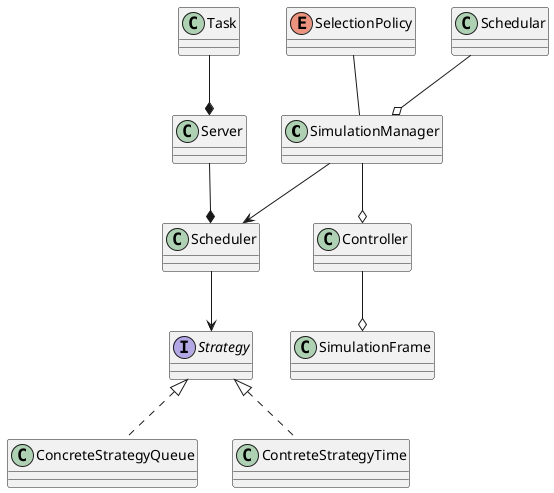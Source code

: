 @startuml

Class SimulationManager
Class Scheduler
Interface Strategy
Class ConcreteStrategyQueue implements Strategy
Class ContreteStrategyTime implements Strategy
Class Task
Class Server
Class Controller
Class SimulationFrame
Enum SelectionPolicy
SimulationManager  --> Scheduler
Scheduler --> Strategy
Task --* Server
Server --* Scheduler
Schedular --o SimulationManager
Controller --o SimulationFrame
SimulationManager --o Controller
SelectionPolicy -- SimulationManager
@enduml